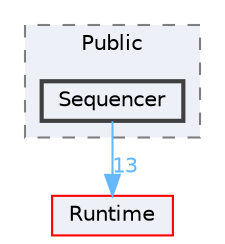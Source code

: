 digraph "Sequencer"
{
 // INTERACTIVE_SVG=YES
 // LATEX_PDF_SIZE
  bgcolor="transparent";
  edge [fontname=Helvetica,fontsize=10,labelfontname=Helvetica,labelfontsize=10];
  node [fontname=Helvetica,fontsize=10,shape=box,height=0.2,width=0.4];
  compound=true
  subgraph clusterdir_44b2b63824e6c19f6a332e7b5335822e {
    graph [ bgcolor="#edf0f7", pencolor="grey50", label="Public", fontname=Helvetica,fontsize=10 style="filled,dashed", URL="dir_44b2b63824e6c19f6a332e7b5335822e.html",tooltip=""]
  dir_24519cf55591275933c3032b10c82cec [label="Sequencer", fillcolor="#edf0f7", color="grey25", style="filled,bold", URL="dir_24519cf55591275933c3032b10c82cec.html",tooltip=""];
  }
  dir_7536b172fbd480bfd146a1b1acd6856b [label="Runtime", fillcolor="#edf0f7", color="red", style="filled", URL="dir_7536b172fbd480bfd146a1b1acd6856b.html",tooltip=""];
  dir_24519cf55591275933c3032b10c82cec->dir_7536b172fbd480bfd146a1b1acd6856b [headlabel="13", labeldistance=1.5 headhref="dir_001013_000984.html" href="dir_001013_000984.html" color="steelblue1" fontcolor="steelblue1"];
}
